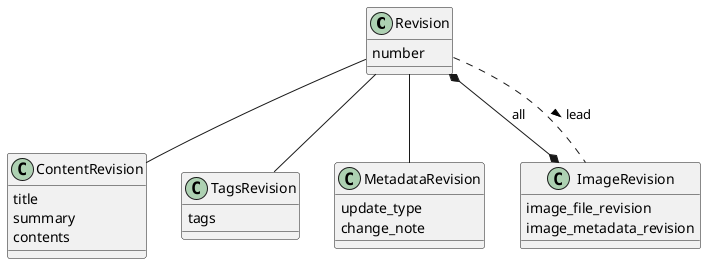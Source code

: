 @startuml
class Revision {
  number
}

class ContentRevision {
  title
  summary
  contents
}

class TagsRevision {
  tags
}

class MetadataRevision {
  update_type
  change_note
}

class ImageRevision {
  image_file_revision
  image_metadata_revision
}

Revision -- ContentRevision
Revision -- TagsRevision
Revision -- MetadataRevision
Revision *--* ImageRevision: all
Revision .. ImageRevision: lead >
@enduml
